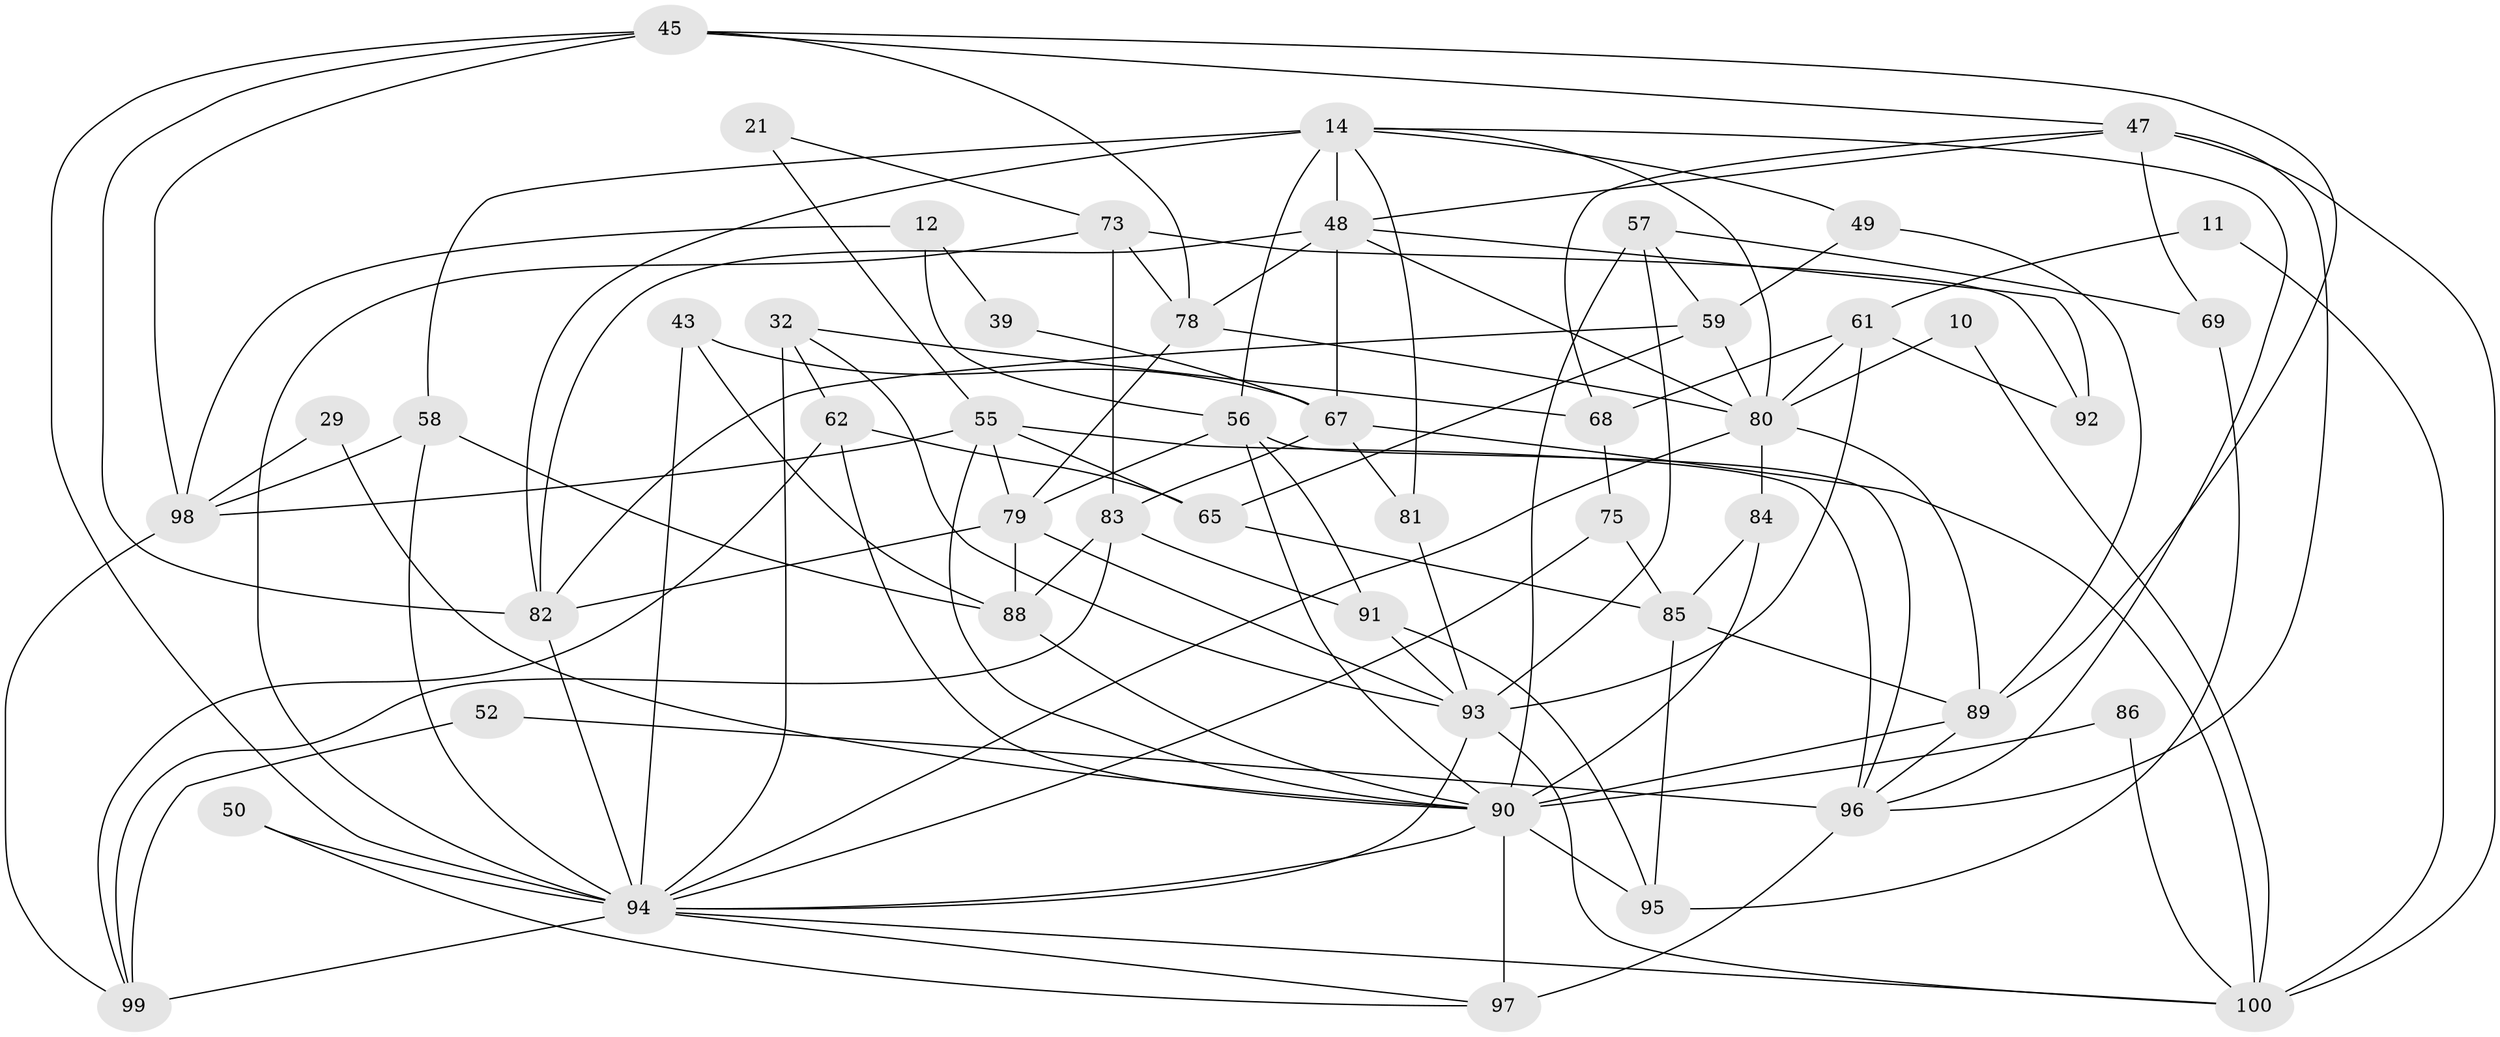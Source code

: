 // original degree distribution, {5: 0.21, 4: 0.22, 3: 0.26, 6: 0.1, 2: 0.16, 8: 0.02, 7: 0.03}
// Generated by graph-tools (version 1.1) at 2025/51/03/09/25 04:51:31]
// undirected, 50 vertices, 121 edges
graph export_dot {
graph [start="1"]
  node [color=gray90,style=filled];
  10;
  11;
  12;
  14 [super="+6"];
  21;
  29;
  32 [super="+9"];
  39 [super="+35"];
  43;
  45 [super="+41"];
  47;
  48 [super="+3"];
  49;
  50;
  52;
  55 [super="+30"];
  56 [super="+5+54"];
  57 [super="+24"];
  58 [super="+33"];
  59;
  61;
  62;
  65;
  67 [super="+60"];
  68;
  69 [super="+18"];
  73 [super="+63"];
  75;
  78 [super="+37"];
  79 [super="+70"];
  80 [super="+7+22+53+8"];
  81;
  82 [super="+15+23"];
  83 [super="+66"];
  84;
  85 [super="+77"];
  86;
  88 [super="+27"];
  89 [super="+16+71"];
  90 [super="+38+87"];
  91;
  92;
  93 [super="+19+26"];
  94 [super="+4+51+76"];
  95;
  96 [super="+31"];
  97 [super="+20+64"];
  98 [super="+36+42"];
  99;
  100 [super="+44"];
  10 -- 100;
  10 -- 80;
  11 -- 61;
  11 -- 100;
  12 -- 39 [weight=2];
  12 -- 98 [weight=2];
  12 -- 56;
  14 -- 48 [weight=2];
  14 -- 58;
  14 -- 81;
  14 -- 49;
  14 -- 96;
  14 -- 82;
  14 -- 56 [weight=2];
  14 -- 80;
  21 -- 55;
  21 -- 73;
  29 -- 98;
  29 -- 90;
  32 -- 93;
  32 -- 94;
  32 -- 68;
  32 -- 62;
  39 -- 67;
  43 -- 88;
  43 -- 94;
  43 -- 67;
  45 -- 47;
  45 -- 89 [weight=2];
  45 -- 78;
  45 -- 82 [weight=2];
  45 -- 98;
  45 -- 94;
  47 -- 48;
  47 -- 68;
  47 -- 100 [weight=2];
  47 -- 96;
  47 -- 69;
  48 -- 92 [weight=2];
  48 -- 78 [weight=3];
  48 -- 82;
  48 -- 80;
  48 -- 67;
  49 -- 59;
  49 -- 89;
  50 -- 97;
  50 -- 94;
  52 -- 96;
  52 -- 99;
  55 -- 98;
  55 -- 96 [weight=2];
  55 -- 65;
  55 -- 79;
  55 -- 90 [weight=3];
  56 -- 96;
  56 -- 90 [weight=2];
  56 -- 91;
  56 -- 79;
  57 -- 69;
  57 -- 59;
  57 -- 93 [weight=3];
  57 -- 90;
  58 -- 88;
  58 -- 98;
  58 -- 94 [weight=2];
  59 -- 65;
  59 -- 82;
  59 -- 80;
  61 -- 80;
  61 -- 93;
  61 -- 68;
  61 -- 92;
  62 -- 99;
  62 -- 65;
  62 -- 90;
  65 -- 85;
  67 -- 81;
  67 -- 83;
  67 -- 100;
  68 -- 75;
  69 -- 95;
  73 -- 94 [weight=2];
  73 -- 83 [weight=2];
  73 -- 92;
  73 -- 78;
  75 -- 94 [weight=2];
  75 -- 85;
  78 -- 80;
  78 -- 79;
  79 -- 82;
  79 -- 88;
  79 -- 93;
  80 -- 84;
  80 -- 94;
  80 -- 89;
  81 -- 93;
  82 -- 94 [weight=2];
  83 -- 99;
  83 -- 88;
  83 -- 91;
  84 -- 85;
  84 -- 90;
  85 -- 89;
  85 -- 95;
  86 -- 90;
  86 -- 100;
  88 -- 90;
  89 -- 96;
  89 -- 90 [weight=2];
  90 -- 94 [weight=2];
  90 -- 95 [weight=2];
  90 -- 97 [weight=2];
  91 -- 93;
  91 -- 95;
  93 -- 100;
  93 -- 94;
  94 -- 99 [weight=2];
  94 -- 97;
  94 -- 100;
  96 -- 97 [weight=2];
  98 -- 99;
}
